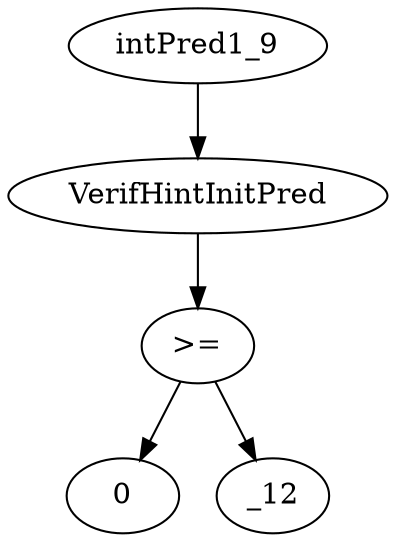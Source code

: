 digraph dag {
0 [label="intPred1_9"];
1 [label="VerifHintInitPred"];
2 [label=">="];
3 [label="0"];
4 [label="_12"];
"0" -> "1"[label=""]
"1" -> "2"[label=""]
"2" -> "4"[label=""]
"2" -> "3"[label=""]
}
